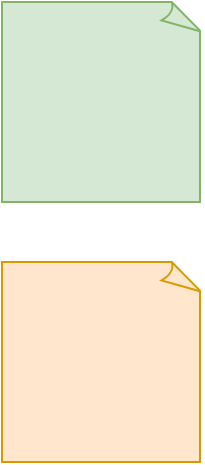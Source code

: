 <mxfile version="13.8.3" type="github">
  <diagram id="1pa6wYkWjh_nkZDFkwck" name="Page-1">
    <mxGraphModel dx="642" dy="265" grid="1" gridSize="10" guides="1" tooltips="1" connect="1" arrows="1" fold="1" page="1" pageScale="1" pageWidth="1169" pageHeight="827" math="0" shadow="0">
      <root>
        <mxCell id="0" />
        <mxCell id="1" parent="0" />
        <mxCell id="r_Ez-MHLXR1tE7TCJvgH-2" value="" style="whiteSpace=wrap;html=1;shape=mxgraph.basic.document;fillColor=#d5e8d4;strokeColor=#82b366;" parent="1" vertex="1">
          <mxGeometry x="190" y="120" width="100" height="100" as="geometry" />
        </mxCell>
        <mxCell id="yidUMrDmmbEAwRskEjbw-1" value="" style="whiteSpace=wrap;html=1;shape=mxgraph.basic.document;fillColor=#ffe6cc;strokeColor=#d79b00;" vertex="1" parent="1">
          <mxGeometry x="190" y="250" width="100" height="100" as="geometry" />
        </mxCell>
      </root>
    </mxGraphModel>
  </diagram>
</mxfile>
